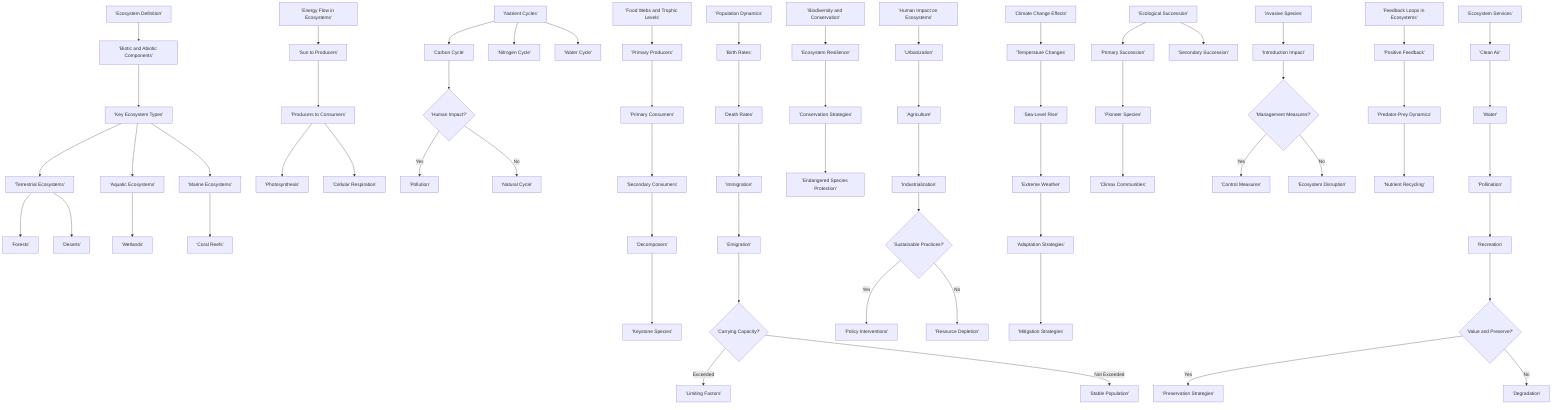 flowchart TD
    A['Ecosystem Definition'] --> B['Biotic and Abiotic Components']
    B --> C['Key Ecosystem Types']
    C --> C1['Terrestrial Ecosystems']
    C --> C2['Aquatic Ecosystems']
    C --> C3['Marine Ecosystems']
    C1 --> C1a['Forests']
    C1 --> C1b['Deserts']
    C2 --> C2a['Wetlands']
    C3 --> C3a['Coral Reefs']
    
    D['Energy Flow in Ecosystems'] --> E['Sun to Producers']
    E --> F['Producers to Consumers']
    F --> G['Photosynthesis']
    F --> H['Cellular Respiration']
    
    I['Nutrient Cycles'] --> J['Carbon Cycle']
    I --> K['Nitrogen Cycle']
    I --> L['Water Cycle']
    J --> M{'Human Impact?'}
    M -->|Yes| N['Pollution']
    M -->|No| O['Natural Cycle']
    
    P['Food Webs and Trophic Levels'] --> Q['Primary Producers']
    Q --> R['Primary Consumers']
    R --> S['Secondary Consumers']
    S --> T['Decomposers']
    T --> U['Keystone Species']
    
    V['Population Dynamics'] --> W['Birth Rates']
    W --> X['Death Rates']
    X --> Y['Immigration']
    Y --> Z['Emigration']
    Z --> AA{'Carrying Capacity?'}
    AA -->|Exceeded| AB['Limiting Factors']
    AA -->|Not Exceeded| AC['Stable Population']
    
    AD['Biodiversity and Conservation'] --> AE['Ecosystem Resilience']
    AE --> AF['Conservation Strategies']
    AF --> AG['Endangered Species Protection']
    
    AH['Human Impact on Ecosystems'] --> AI['Urbanization']
    AI --> AJ['Agriculture']
    AJ --> AK['Industrialization']
    AK --> AL{'Sustainable Practices?'}
    AL -->|Yes| AM['Policy Interventions']
    AL -->|No| AN['Resource Depletion']
    
    AO['Climate Change Effects'] --> AP['Temperature Changes']
    AP --> AQ['Sea-Level Rise']
    AQ --> AR['Extreme Weather']
    AR --> AS['Adaptation Strategies']
    AS --> AT['Mitigation Strategies']
    
    AU['Ecological Succession'] --> AV['Primary Succession']
    AV --> AW['Pioneer Species']
    AW --> AX['Climax Communities']
    AU --> AY['Secondary Succession']
    
    AZ['Invasive Species'] --> BA['Introduction Impact']
    BA --> BB{'Management Measures?'}
    BB -->|Yes| BC['Control Measures']
    BB -->|No| BD['Ecosystem Disruption']
    
    BE['Feedback Loops in Ecosystems'] --> BF['Positive Feedback']
    BF --> BG['Predator-Prey Dynamics']
    BG --> BH['Nutrient Recycling']
    
    BI['Ecosystem Services'] --> BJ['Clean Air']
    BJ --> BK['Water']
    BK --> BL['Pollination']
    BL --> BM['Recreation']
    BM --> BN{'Value and Preserve?'}
    BN -->|Yes| BO['Preservation Strategies']
    BN -->|No| BP['Degradation']